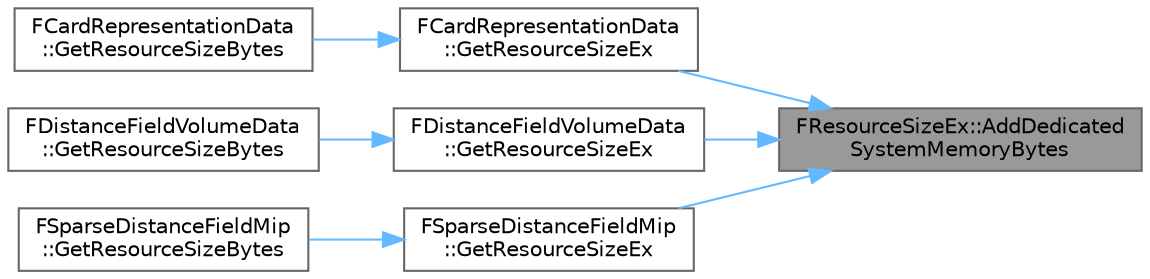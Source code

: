 digraph "FResourceSizeEx::AddDedicatedSystemMemoryBytes"
{
 // INTERACTIVE_SVG=YES
 // LATEX_PDF_SIZE
  bgcolor="transparent";
  edge [fontname=Helvetica,fontsize=10,labelfontname=Helvetica,labelfontsize=10];
  node [fontname=Helvetica,fontsize=10,shape=box,height=0.2,width=0.4];
  rankdir="RL";
  Node1 [id="Node000001",label="FResourceSizeEx::AddDedicated\lSystemMemoryBytes",height=0.2,width=0.4,color="gray40", fillcolor="grey60", style="filled", fontcolor="black",tooltip=" "];
  Node1 -> Node2 [id="edge1_Node000001_Node000002",dir="back",color="steelblue1",style="solid",tooltip=" "];
  Node2 [id="Node000002",label="FCardRepresentationData\l::GetResourceSizeEx",height=0.2,width=0.4,color="grey40", fillcolor="white", style="filled",URL="$d4/d72/classFCardRepresentationData.html#a918d0c82760112515cd19c4c0a712fbf",tooltip=" "];
  Node2 -> Node3 [id="edge2_Node000002_Node000003",dir="back",color="steelblue1",style="solid",tooltip=" "];
  Node3 [id="Node000003",label="FCardRepresentationData\l::GetResourceSizeBytes",height=0.2,width=0.4,color="grey40", fillcolor="white", style="filled",URL="$d4/d72/classFCardRepresentationData.html#a61a9a1a040f3ae86052b6e99c1b0d2d7",tooltip=" "];
  Node1 -> Node4 [id="edge3_Node000001_Node000004",dir="back",color="steelblue1",style="solid",tooltip=" "];
  Node4 [id="Node000004",label="FDistanceFieldVolumeData\l::GetResourceSizeEx",height=0.2,width=0.4,color="grey40", fillcolor="white", style="filled",URL="$d9/ddb/classFDistanceFieldVolumeData.html#ad7dce2ae6cd5089c292012700ec0fe0d",tooltip=" "];
  Node4 -> Node5 [id="edge4_Node000004_Node000005",dir="back",color="steelblue1",style="solid",tooltip=" "];
  Node5 [id="Node000005",label="FDistanceFieldVolumeData\l::GetResourceSizeBytes",height=0.2,width=0.4,color="grey40", fillcolor="white", style="filled",URL="$d9/ddb/classFDistanceFieldVolumeData.html#a4ab456a2f58e7ee36ab852d9fb98c4e7",tooltip=" "];
  Node1 -> Node6 [id="edge5_Node000001_Node000006",dir="back",color="steelblue1",style="solid",tooltip=" "];
  Node6 [id="Node000006",label="FSparseDistanceFieldMip\l::GetResourceSizeEx",height=0.2,width=0.4,color="grey40", fillcolor="white", style="filled",URL="$d2/db7/classFSparseDistanceFieldMip.html#a08065cf9322bb28a91e7cad6d90194f3",tooltip=" "];
  Node6 -> Node7 [id="edge6_Node000006_Node000007",dir="back",color="steelblue1",style="solid",tooltip=" "];
  Node7 [id="Node000007",label="FSparseDistanceFieldMip\l::GetResourceSizeBytes",height=0.2,width=0.4,color="grey40", fillcolor="white", style="filled",URL="$d2/db7/classFSparseDistanceFieldMip.html#a8ba33589fc7d7e3c43b3433cbe5ce713",tooltip=" "];
}
